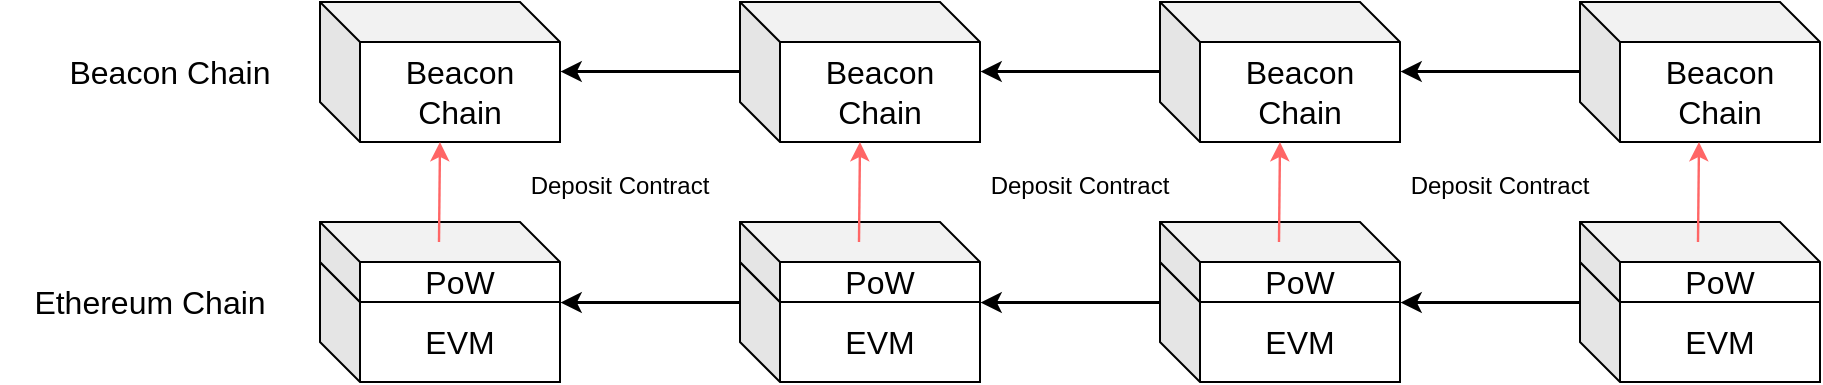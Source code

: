 <mxfile version="20.5.3" type="github">
  <diagram id="f6mKbpGXD1SB-0XBqbad" name="Page-1">
    <mxGraphModel dx="1426" dy="794" grid="1" gridSize="10" guides="1" tooltips="1" connect="1" arrows="1" fold="1" page="1" pageScale="1" pageWidth="850" pageHeight="1100" math="0" shadow="0">
      <root>
        <mxCell id="0" />
        <mxCell id="1" parent="0" />
        <mxCell id="HqmG7QS4N1iPkq1eYaqS-1" value="&lt;font style=&quot;font-size: 16px&quot;&gt;EVM&lt;/font&gt;" style="shape=cube;whiteSpace=wrap;html=1;boundedLbl=1;backgroundOutline=1;darkOpacity=0.05;darkOpacity2=0.1;" vertex="1" parent="1">
          <mxGeometry x="160" y="390" width="120" height="60" as="geometry" />
        </mxCell>
        <mxCell id="HqmG7QS4N1iPkq1eYaqS-2" value="&lt;font style=&quot;font-size: 16px&quot;&gt;PoW&lt;/font&gt;" style="shape=cube;whiteSpace=wrap;html=1;boundedLbl=1;backgroundOutline=1;darkOpacity=0.05;darkOpacity2=0.1;" vertex="1" parent="1">
          <mxGeometry x="160" y="370" width="120" height="40" as="geometry" />
        </mxCell>
        <mxCell id="HqmG7QS4N1iPkq1eYaqS-3" value="&lt;font style=&quot;font-size: 16px&quot;&gt;EVM&lt;/font&gt;" style="shape=cube;whiteSpace=wrap;html=1;boundedLbl=1;backgroundOutline=1;darkOpacity=0.05;darkOpacity2=0.1;" vertex="1" parent="1">
          <mxGeometry x="370" y="390" width="120" height="60" as="geometry" />
        </mxCell>
        <mxCell id="HqmG7QS4N1iPkq1eYaqS-4" value="&lt;font style=&quot;font-size: 16px&quot;&gt;PoW&lt;/font&gt;" style="shape=cube;whiteSpace=wrap;html=1;boundedLbl=1;backgroundOutline=1;darkOpacity=0.05;darkOpacity2=0.1;" vertex="1" parent="1">
          <mxGeometry x="370" y="370" width="120" height="40" as="geometry" />
        </mxCell>
        <mxCell id="HqmG7QS4N1iPkq1eYaqS-7" value="&lt;font style=&quot;font-size: 16px&quot;&gt;EVM&lt;/font&gt;" style="shape=cube;whiteSpace=wrap;html=1;boundedLbl=1;backgroundOutline=1;darkOpacity=0.05;darkOpacity2=0.1;" vertex="1" parent="1">
          <mxGeometry x="580" y="390" width="120" height="60" as="geometry" />
        </mxCell>
        <mxCell id="HqmG7QS4N1iPkq1eYaqS-8" value="&lt;font style=&quot;font-size: 16px&quot;&gt;PoW&lt;/font&gt;" style="shape=cube;whiteSpace=wrap;html=1;boundedLbl=1;backgroundOutline=1;darkOpacity=0.05;darkOpacity2=0.1;" vertex="1" parent="1">
          <mxGeometry x="580" y="370" width="120" height="40" as="geometry" />
        </mxCell>
        <mxCell id="HqmG7QS4N1iPkq1eYaqS-9" value="&lt;font style=&quot;font-size: 16px&quot;&gt;EVM&lt;/font&gt;" style="shape=cube;whiteSpace=wrap;html=1;boundedLbl=1;backgroundOutline=1;darkOpacity=0.05;darkOpacity2=0.1;" vertex="1" parent="1">
          <mxGeometry x="790" y="390" width="120" height="60" as="geometry" />
        </mxCell>
        <mxCell id="HqmG7QS4N1iPkq1eYaqS-10" value="&lt;font style=&quot;font-size: 16px&quot;&gt;PoW&lt;/font&gt;" style="shape=cube;whiteSpace=wrap;html=1;boundedLbl=1;backgroundOutline=1;darkOpacity=0.05;darkOpacity2=0.1;" vertex="1" parent="1">
          <mxGeometry x="790" y="370" width="120" height="40" as="geometry" />
        </mxCell>
        <mxCell id="HqmG7QS4N1iPkq1eYaqS-12" value="&lt;span style=&quot;font-size: 16px; user-select: auto;&quot;&gt;Ethereum Chain&lt;/span&gt;" style="text;html=1;strokeColor=none;fillColor=none;align=center;verticalAlign=middle;whiteSpace=wrap;rounded=0;fontSize=12;" vertex="1" parent="1">
          <mxGeometry y="395" width="150" height="30" as="geometry" />
        </mxCell>
        <mxCell id="HqmG7QS4N1iPkq1eYaqS-13" value="&lt;span style=&quot;font-size: 16px;&quot;&gt;Beacon Chain&lt;/span&gt;" style="shape=cube;whiteSpace=wrap;html=1;boundedLbl=1;backgroundOutline=1;darkOpacity=0.05;darkOpacity2=0.1;" vertex="1" parent="1">
          <mxGeometry x="160" y="260" width="120" height="70" as="geometry" />
        </mxCell>
        <mxCell id="HqmG7QS4N1iPkq1eYaqS-14" value="&lt;span style=&quot;font-size: 16px;&quot;&gt;Beacon Chain&lt;/span&gt;" style="shape=cube;whiteSpace=wrap;html=1;boundedLbl=1;backgroundOutline=1;darkOpacity=0.05;darkOpacity2=0.1;" vertex="1" parent="1">
          <mxGeometry x="370" y="260" width="120" height="70" as="geometry" />
        </mxCell>
        <mxCell id="HqmG7QS4N1iPkq1eYaqS-15" value="&lt;span style=&quot;font-size: 16px;&quot;&gt;Beacon Chain&lt;/span&gt;" style="shape=cube;whiteSpace=wrap;html=1;boundedLbl=1;backgroundOutline=1;darkOpacity=0.05;darkOpacity2=0.1;" vertex="1" parent="1">
          <mxGeometry x="580" y="260" width="120" height="70" as="geometry" />
        </mxCell>
        <mxCell id="HqmG7QS4N1iPkq1eYaqS-16" value="&lt;span style=&quot;font-size: 16px;&quot;&gt;Beacon Chain&lt;/span&gt;" style="shape=cube;whiteSpace=wrap;html=1;boundedLbl=1;backgroundOutline=1;darkOpacity=0.05;darkOpacity2=0.1;" vertex="1" parent="1">
          <mxGeometry x="790" y="260" width="120" height="70" as="geometry" />
        </mxCell>
        <mxCell id="HqmG7QS4N1iPkq1eYaqS-17" value="" style="endArrow=classic;html=1;rounded=0;strokeWidth=1.5;fontSize=16;exitX=0;exitY=0;exitDx=0;exitDy=20;exitPerimeter=0;" edge="1" parent="1" source="HqmG7QS4N1iPkq1eYaqS-3">
          <mxGeometry width="50" height="50" relative="1" as="geometry">
            <mxPoint x="350" y="409.5" as="sourcePoint" />
            <mxPoint x="280" y="410" as="targetPoint" />
          </mxGeometry>
        </mxCell>
        <mxCell id="HqmG7QS4N1iPkq1eYaqS-18" value="" style="endArrow=classic;html=1;rounded=0;strokeWidth=1.5;fontSize=16;exitX=0;exitY=0;exitDx=0;exitDy=20;exitPerimeter=0;" edge="1" parent="1">
          <mxGeometry width="50" height="50" relative="1" as="geometry">
            <mxPoint x="580" y="410" as="sourcePoint" />
            <mxPoint x="490" y="410" as="targetPoint" />
          </mxGeometry>
        </mxCell>
        <mxCell id="HqmG7QS4N1iPkq1eYaqS-19" value="" style="endArrow=classic;html=1;rounded=0;strokeWidth=1.5;fontSize=16;exitX=0;exitY=0;exitDx=0;exitDy=20;exitPerimeter=0;" edge="1" parent="1">
          <mxGeometry width="50" height="50" relative="1" as="geometry">
            <mxPoint x="790" y="410" as="sourcePoint" />
            <mxPoint x="700" y="410" as="targetPoint" />
          </mxGeometry>
        </mxCell>
        <mxCell id="HqmG7QS4N1iPkq1eYaqS-20" value="" style="endArrow=classic;html=1;rounded=0;strokeWidth=1.5;fontSize=16;exitX=0;exitY=0;exitDx=0;exitDy=20;exitPerimeter=0;" edge="1" parent="1">
          <mxGeometry width="50" height="50" relative="1" as="geometry">
            <mxPoint x="370" y="294.5" as="sourcePoint" />
            <mxPoint x="280" y="294.5" as="targetPoint" />
          </mxGeometry>
        </mxCell>
        <mxCell id="HqmG7QS4N1iPkq1eYaqS-21" value="" style="endArrow=classic;html=1;rounded=0;strokeWidth=1.5;fontSize=16;exitX=0;exitY=0;exitDx=0;exitDy=20;exitPerimeter=0;" edge="1" parent="1">
          <mxGeometry width="50" height="50" relative="1" as="geometry">
            <mxPoint x="580" y="294.5" as="sourcePoint" />
            <mxPoint x="490" y="294.5" as="targetPoint" />
          </mxGeometry>
        </mxCell>
        <mxCell id="HqmG7QS4N1iPkq1eYaqS-22" value="" style="endArrow=classic;html=1;rounded=0;strokeWidth=1.5;fontSize=16;exitX=0;exitY=0;exitDx=0;exitDy=20;exitPerimeter=0;" edge="1" parent="1">
          <mxGeometry width="50" height="50" relative="1" as="geometry">
            <mxPoint x="790" y="294.5" as="sourcePoint" />
            <mxPoint x="700" y="294.5" as="targetPoint" />
          </mxGeometry>
        </mxCell>
        <mxCell id="HqmG7QS4N1iPkq1eYaqS-24" value="&lt;span style=&quot;font-size: 16px;&quot;&gt;Beacon Chain&lt;/span&gt;" style="text;html=1;strokeColor=none;fillColor=none;align=center;verticalAlign=middle;whiteSpace=wrap;rounded=0;fontSize=12;" vertex="1" parent="1">
          <mxGeometry x="10" y="280" width="150" height="30" as="geometry" />
        </mxCell>
        <mxCell id="HqmG7QS4N1iPkq1eYaqS-26" value="" style="endArrow=classic;html=1;rounded=0;strokeColor=#FF6666;strokeWidth=1.2;" edge="1" parent="1">
          <mxGeometry width="50" height="50" relative="1" as="geometry">
            <mxPoint x="219.5" y="380" as="sourcePoint" />
            <mxPoint x="220" y="330" as="targetPoint" />
          </mxGeometry>
        </mxCell>
        <mxCell id="HqmG7QS4N1iPkq1eYaqS-27" value="" style="endArrow=classic;html=1;rounded=0;strokeColor=#FF6666;strokeWidth=1.2;" edge="1" parent="1">
          <mxGeometry width="50" height="50" relative="1" as="geometry">
            <mxPoint x="429.5" y="380" as="sourcePoint" />
            <mxPoint x="430" y="330" as="targetPoint" />
          </mxGeometry>
        </mxCell>
        <mxCell id="HqmG7QS4N1iPkq1eYaqS-28" value="" style="endArrow=classic;html=1;rounded=0;strokeColor=#FF6666;strokeWidth=1.2;" edge="1" parent="1">
          <mxGeometry width="50" height="50" relative="1" as="geometry">
            <mxPoint x="639.5" y="380" as="sourcePoint" />
            <mxPoint x="640" y="330" as="targetPoint" />
          </mxGeometry>
        </mxCell>
        <mxCell id="HqmG7QS4N1iPkq1eYaqS-29" value="" style="endArrow=classic;html=1;rounded=0;strokeColor=#FF6666;strokeWidth=1.2;" edge="1" parent="1">
          <mxGeometry width="50" height="50" relative="1" as="geometry">
            <mxPoint x="849" y="380" as="sourcePoint" />
            <mxPoint x="849.5" y="330" as="targetPoint" />
          </mxGeometry>
        </mxCell>
        <mxCell id="HqmG7QS4N1iPkq1eYaqS-30" value="&lt;font style=&quot;font-size: 12px;&quot;&gt;Deposit Contract&lt;/font&gt;" style="text;html=1;strokeColor=none;fillColor=none;align=center;verticalAlign=middle;whiteSpace=wrap;rounded=0;fontSize=16;" vertex="1" parent="1">
          <mxGeometry x="260" y="340" width="100" height="20" as="geometry" />
        </mxCell>
        <mxCell id="HqmG7QS4N1iPkq1eYaqS-31" value="&lt;font style=&quot;font-size: 12px;&quot;&gt;Deposit Contract&lt;/font&gt;" style="text;html=1;strokeColor=none;fillColor=none;align=center;verticalAlign=middle;whiteSpace=wrap;rounded=0;fontSize=16;" vertex="1" parent="1">
          <mxGeometry x="490" y="340" width="100" height="20" as="geometry" />
        </mxCell>
        <mxCell id="HqmG7QS4N1iPkq1eYaqS-32" value="&lt;font style=&quot;font-size: 12px;&quot;&gt;Deposit Contract&lt;/font&gt;" style="text;html=1;strokeColor=none;fillColor=none;align=center;verticalAlign=middle;whiteSpace=wrap;rounded=0;fontSize=16;" vertex="1" parent="1">
          <mxGeometry x="700" y="340" width="100" height="20" as="geometry" />
        </mxCell>
      </root>
    </mxGraphModel>
  </diagram>
</mxfile>
